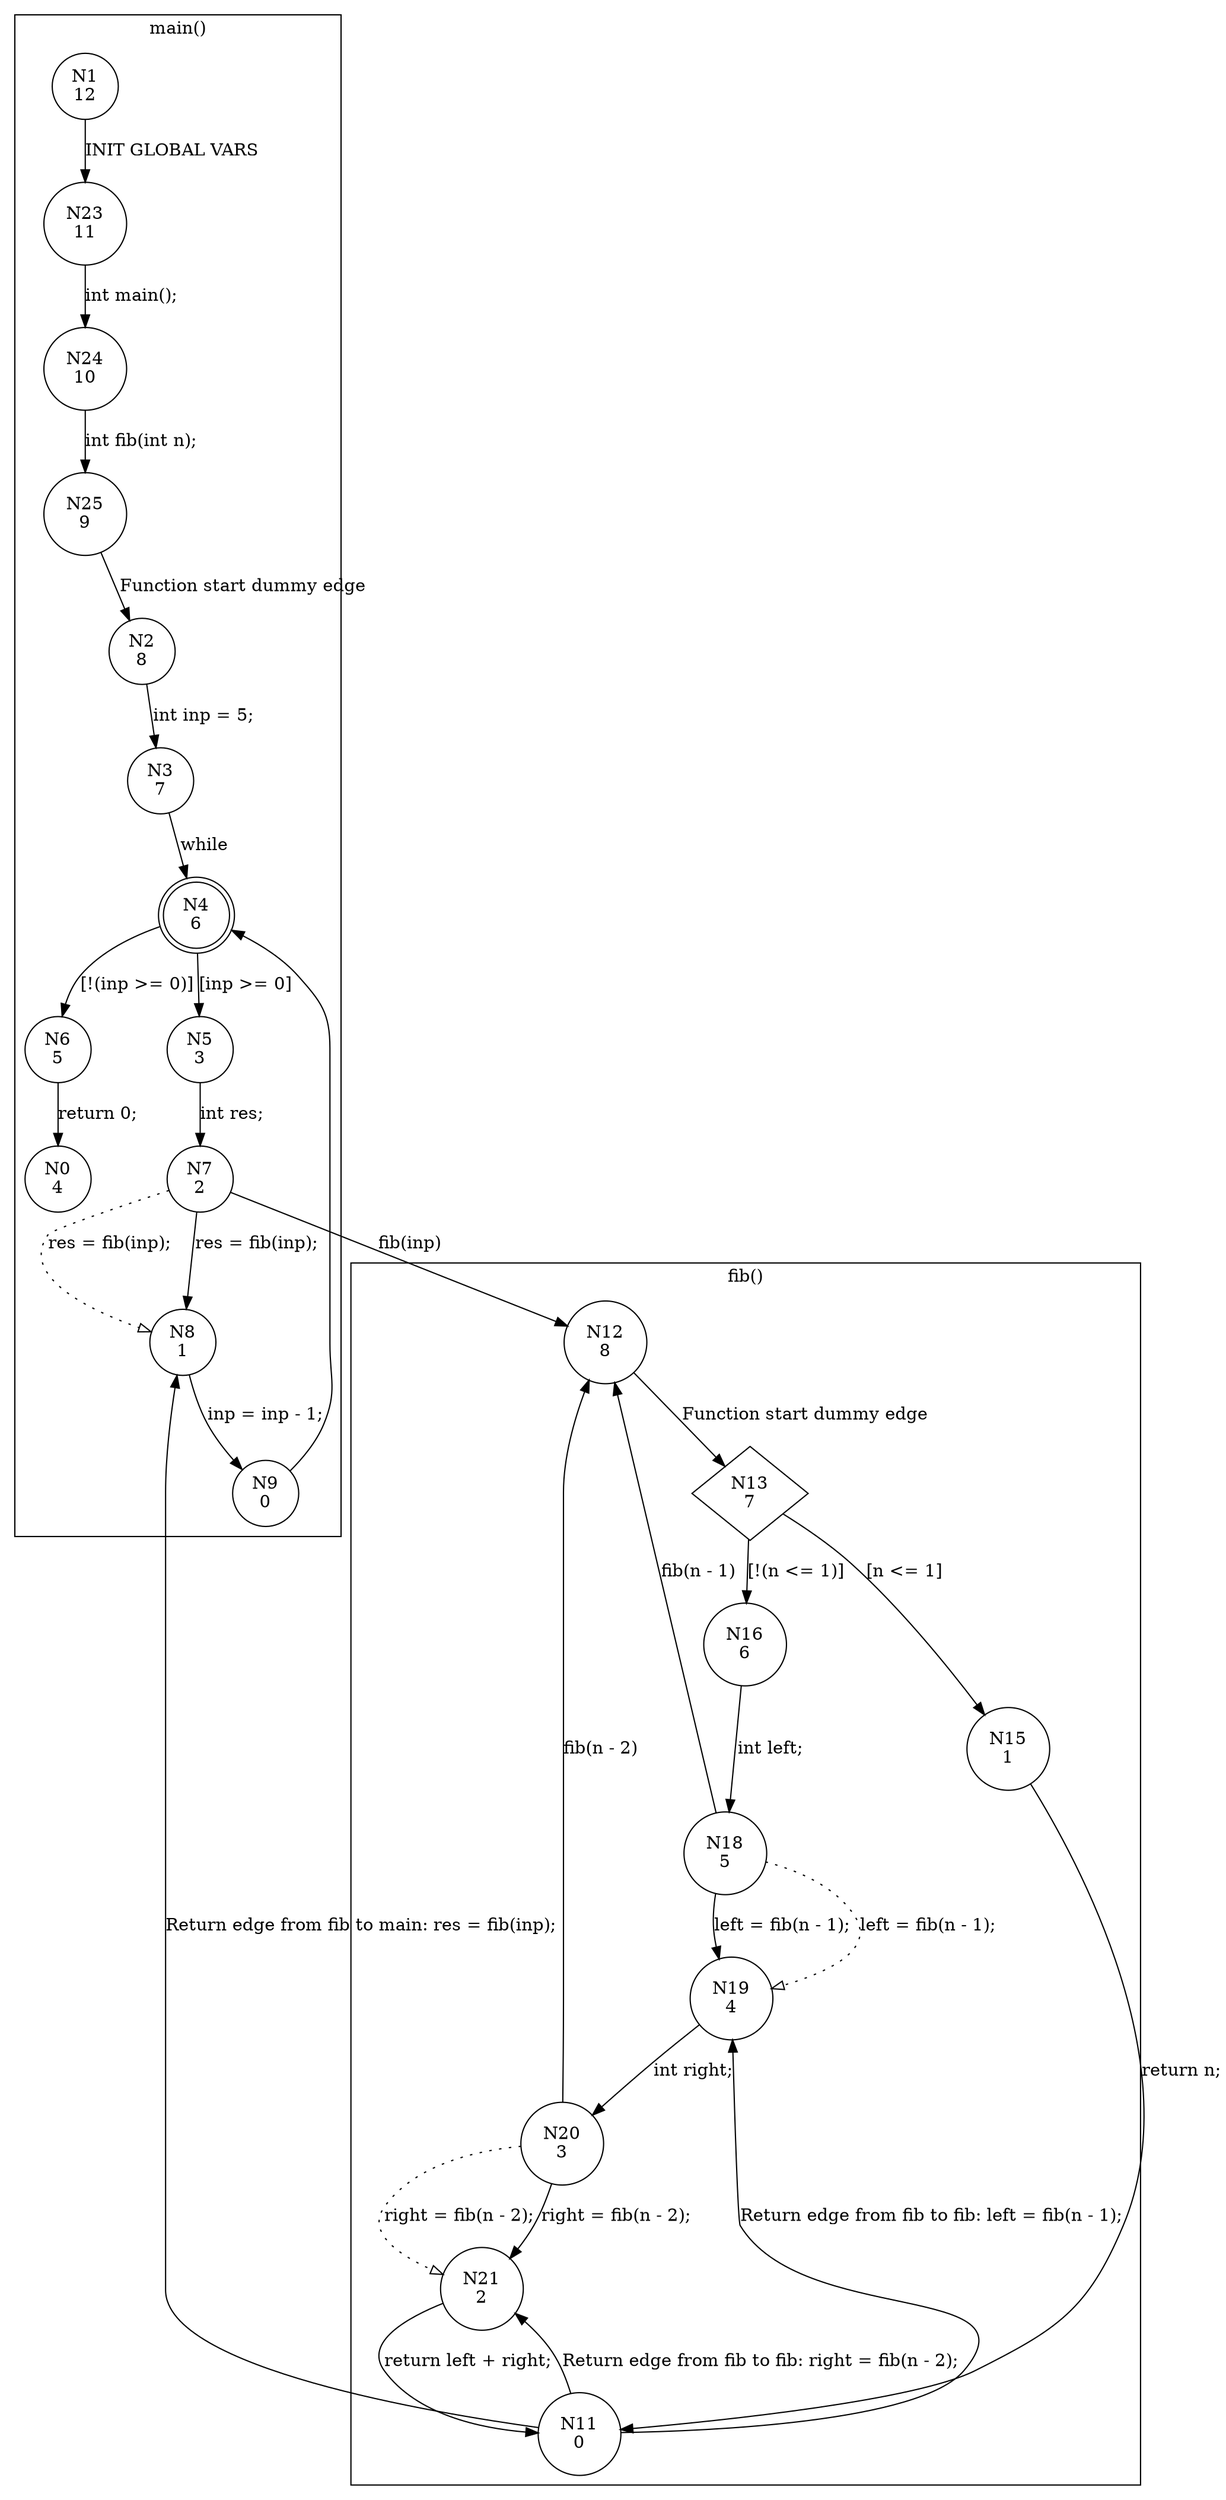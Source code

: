 digraph CFA {
1 [shape="circle" label="N1\n12"]
23 [shape="circle" label="N23\n11"]
24 [shape="circle" label="N24\n10"]
25 [shape="circle" label="N25\n9"]
2 [shape="circle" label="N2\n8"]
3 [shape="circle" label="N3\n7"]
4 [shape="doublecircle" label="N4\n6"]
6 [shape="circle" label="N6\n5"]
0 [shape="circle" label="N0\n4"]
5 [shape="circle" label="N5\n3"]
7 [shape="circle" label="N7\n2"]
12 [shape="circle" label="N12\n8"]
13 [shape="diamond" label="N13\n7"]
16 [shape="circle" label="N16\n6"]
18 [shape="circle" label="N18\n5"]
19 [shape="circle" label="N19\n4"]
20 [shape="circle" label="N20\n3"]
21 [shape="circle" label="N21\n2"]
11 [shape="circle" label="N11\n0"]
8 [shape="circle" label="N8\n1"]
9 [shape="circle" label="N9\n0"]
15 [shape="circle" label="N15\n1"]
node [shape="circle"]
subgraph cluster_fib {
label="fib()"
12 -> 13 [label="Function start dummy edge"]
13 -> 15 [label="[n <= 1]"]
13 -> 16 [label="[!(n <= 1)]"]
16 -> 18 [label="int left;"]
18 -> 19 [label="left = fib(n - 1);" style="dotted" arrowhead="empty"]
18 -> 19 [label="left = fib(n - 1);"]
19 -> 20 [label="int right;"]
20 -> 21 [label="right = fib(n - 2);" style="dotted" arrowhead="empty"]
20 -> 21 [label="right = fib(n - 2);"]
21 -> 11 [label="return left + right;"]
15 -> 11 [label="return n;"]}
subgraph cluster_main {
label="main()"
1 -> 23 [label="INIT GLOBAL VARS"]
23 -> 24 [label="int main();"]
24 -> 25 [label="int fib(int n);"]
25 -> 2 [label="Function start dummy edge"]
2 -> 3 [label="int inp = 5;"]
3 -> 4 [label="while"]
4 -> 5 [label="[inp >= 0]"]
4 -> 6 [label="[!(inp >= 0)]"]
6 -> 0 [label="return 0;"]
5 -> 7 [label="int res;"]
7 -> 8 [label="res = fib(inp);" style="dotted" arrowhead="empty"]
7 -> 8 [label="res = fib(inp);"]
8 -> 9 [label="inp = inp - 1;"]
9 -> 4 [label=""]}
7 -> 12 [label="fib(inp)"]
18 -> 12 [label="fib(n - 1)"]
20 -> 12 [label="fib(n - 2)"]
11 -> 19 [label="Return edge from fib to fib: left = fib(n - 1);"]
11 -> 21 [label="Return edge from fib to fib: right = fib(n - 2);"]
11 -> 8 [label="Return edge from fib to main: res = fib(inp);"]}